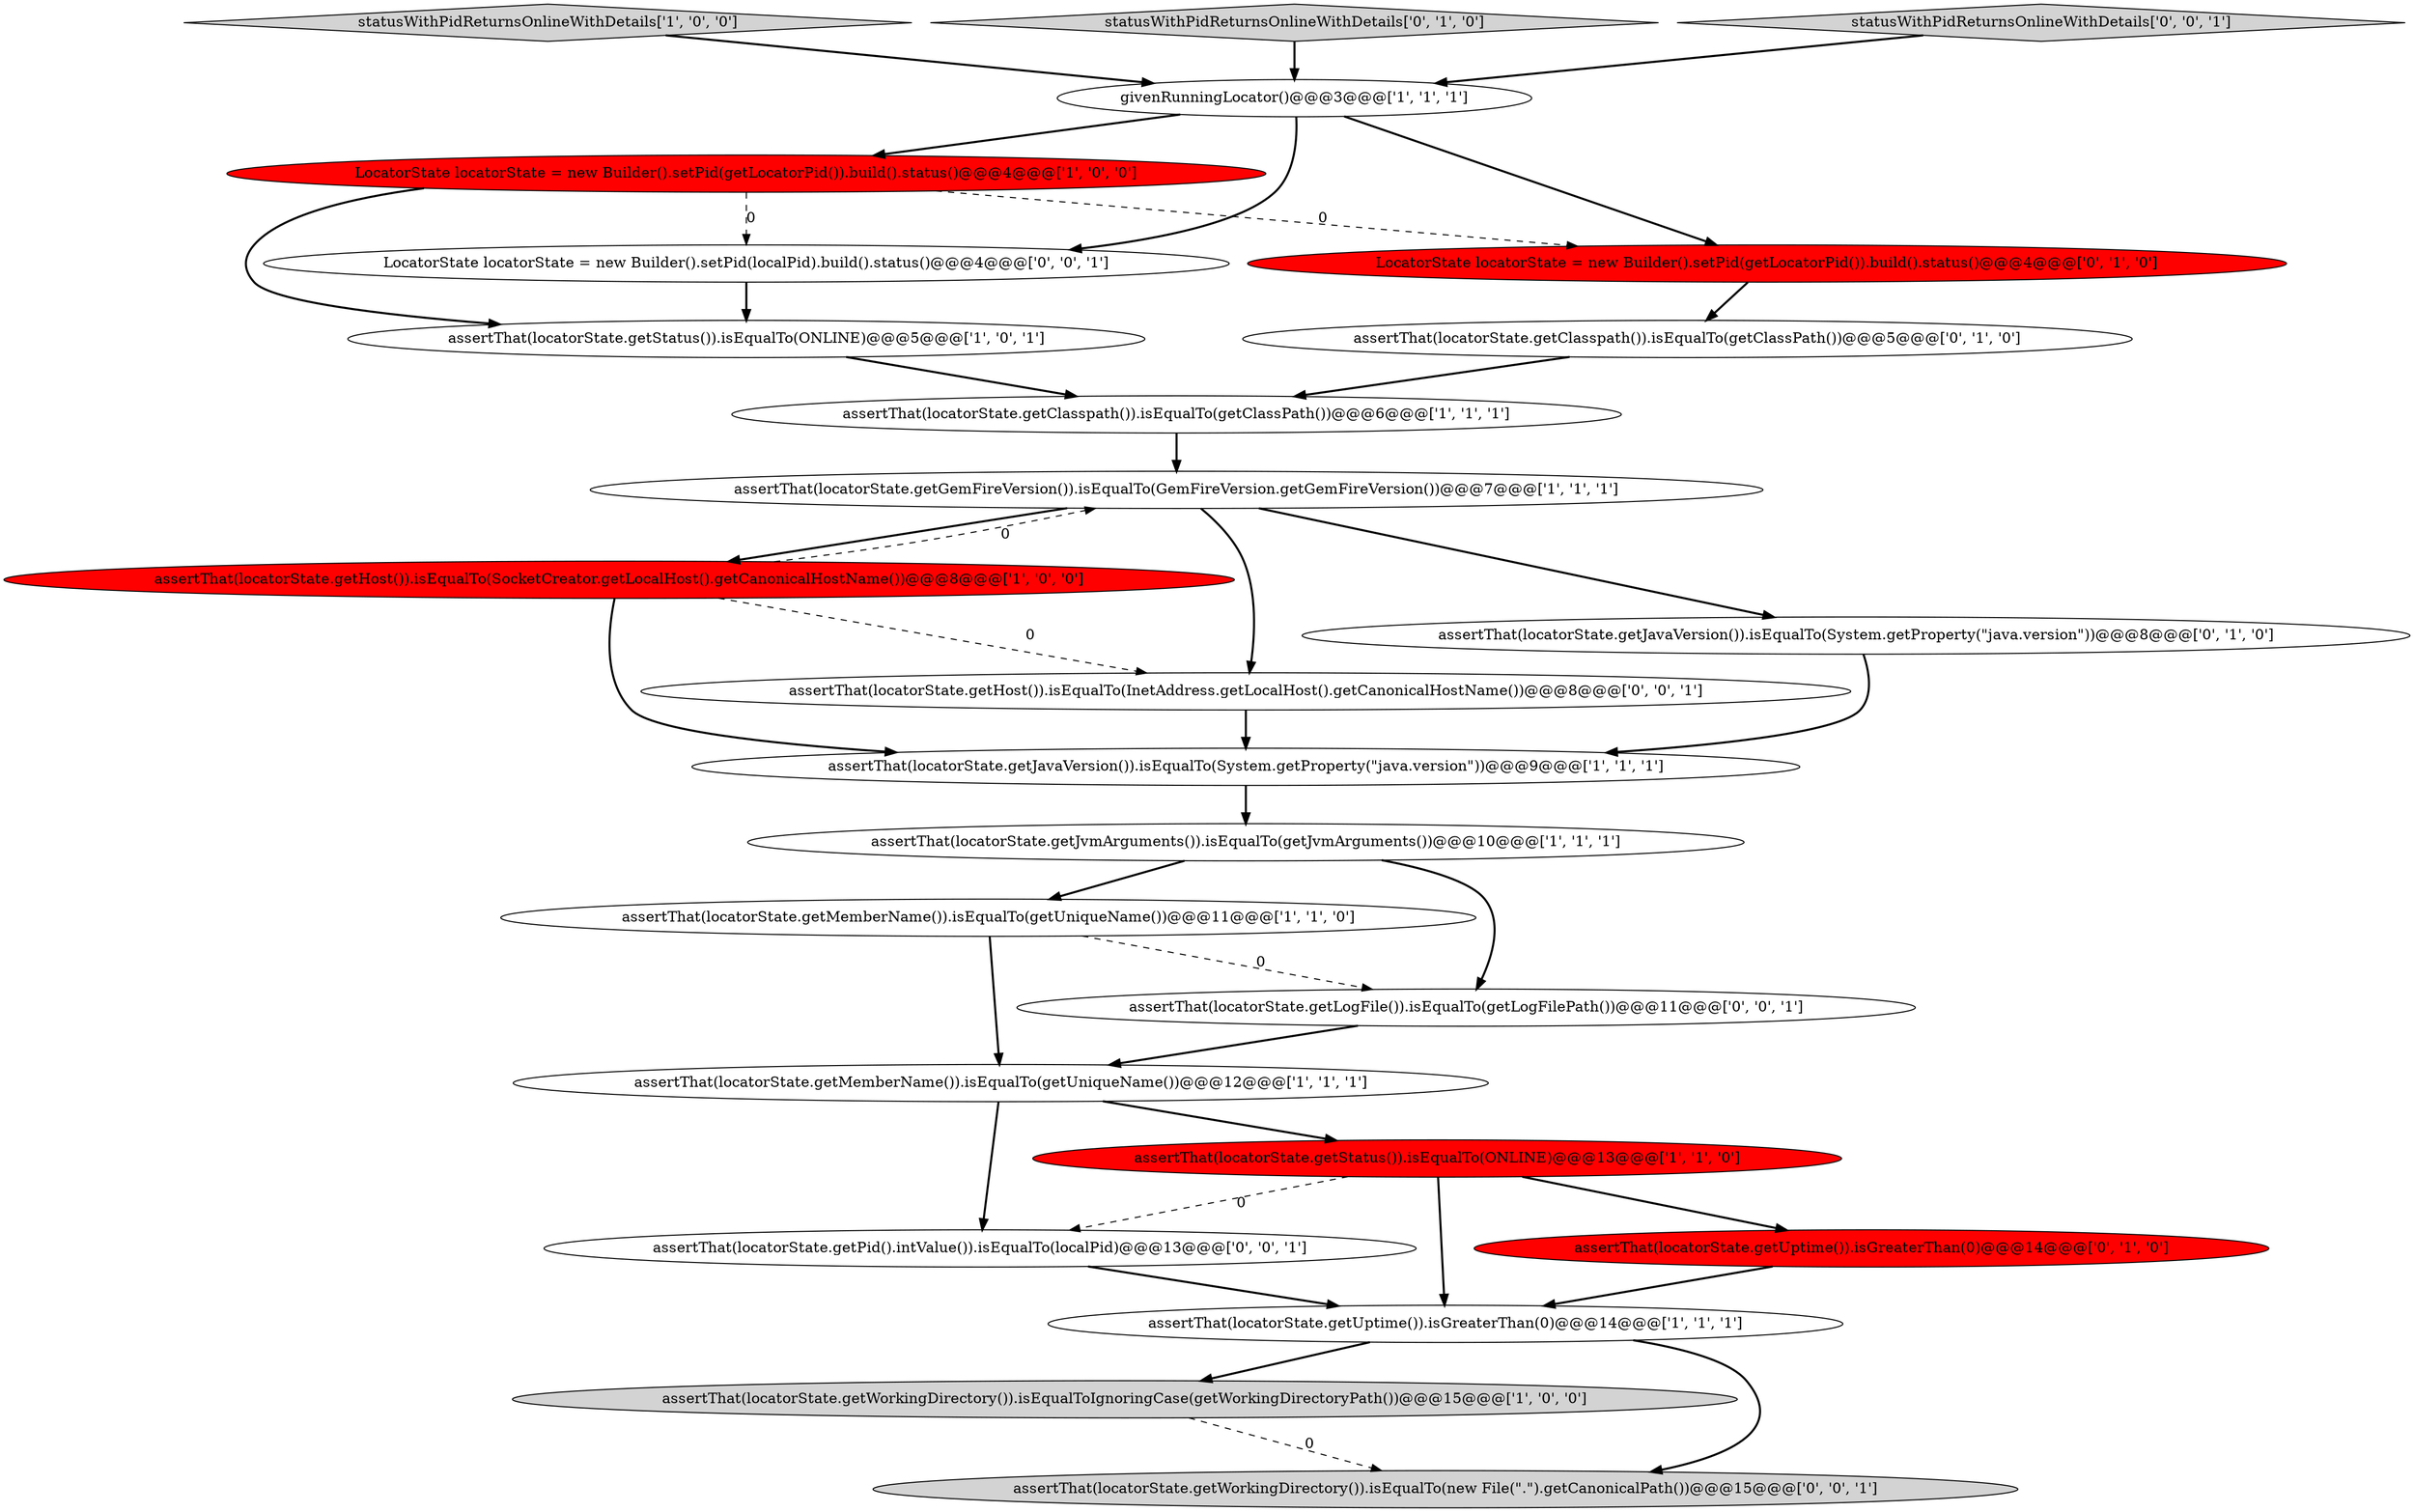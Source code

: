 digraph {
2 [style = filled, label = "statusWithPidReturnsOnlineWithDetails['1', '0', '0']", fillcolor = lightgray, shape = diamond image = "AAA0AAABBB1BBB"];
15 [style = filled, label = "statusWithPidReturnsOnlineWithDetails['0', '1', '0']", fillcolor = lightgray, shape = diamond image = "AAA0AAABBB2BBB"];
4 [style = filled, label = "assertThat(locatorState.getMemberName()).isEqualTo(getUniqueName())@@@12@@@['1', '1', '1']", fillcolor = white, shape = ellipse image = "AAA0AAABBB1BBB"];
10 [style = filled, label = "assertThat(locatorState.getHost()).isEqualTo(SocketCreator.getLocalHost().getCanonicalHostName())@@@8@@@['1', '0', '0']", fillcolor = red, shape = ellipse image = "AAA1AAABBB1BBB"];
17 [style = filled, label = "assertThat(locatorState.getUptime()).isGreaterThan(0)@@@14@@@['0', '1', '0']", fillcolor = red, shape = ellipse image = "AAA1AAABBB2BBB"];
0 [style = filled, label = "assertThat(locatorState.getGemFireVersion()).isEqualTo(GemFireVersion.getGemFireVersion())@@@7@@@['1', '1', '1']", fillcolor = white, shape = ellipse image = "AAA0AAABBB1BBB"];
14 [style = filled, label = "assertThat(locatorState.getJavaVersion()).isEqualTo(System.getProperty(\"java.version\"))@@@8@@@['0', '1', '0']", fillcolor = white, shape = ellipse image = "AAA0AAABBB2BBB"];
22 [style = filled, label = "LocatorState locatorState = new Builder().setPid(localPid).build().status()@@@4@@@['0', '0', '1']", fillcolor = white, shape = ellipse image = "AAA0AAABBB3BBB"];
6 [style = filled, label = "assertThat(locatorState.getMemberName()).isEqualTo(getUniqueName())@@@11@@@['1', '1', '0']", fillcolor = white, shape = ellipse image = "AAA0AAABBB1BBB"];
19 [style = filled, label = "statusWithPidReturnsOnlineWithDetails['0', '0', '1']", fillcolor = lightgray, shape = diamond image = "AAA0AAABBB3BBB"];
8 [style = filled, label = "assertThat(locatorState.getStatus()).isEqualTo(ONLINE)@@@13@@@['1', '1', '0']", fillcolor = red, shape = ellipse image = "AAA1AAABBB1BBB"];
20 [style = filled, label = "assertThat(locatorState.getLogFile()).isEqualTo(getLogFilePath())@@@11@@@['0', '0', '1']", fillcolor = white, shape = ellipse image = "AAA0AAABBB3BBB"];
1 [style = filled, label = "assertThat(locatorState.getStatus()).isEqualTo(ONLINE)@@@5@@@['1', '0', '1']", fillcolor = white, shape = ellipse image = "AAA0AAABBB1BBB"];
16 [style = filled, label = "LocatorState locatorState = new Builder().setPid(getLocatorPid()).build().status()@@@4@@@['0', '1', '0']", fillcolor = red, shape = ellipse image = "AAA1AAABBB2BBB"];
13 [style = filled, label = "assertThat(locatorState.getWorkingDirectory()).isEqualToIgnoringCase(getWorkingDirectoryPath())@@@15@@@['1', '0', '0']", fillcolor = lightgray, shape = ellipse image = "AAA0AAABBB1BBB"];
24 [style = filled, label = "assertThat(locatorState.getWorkingDirectory()).isEqualTo(new File(\".\").getCanonicalPath())@@@15@@@['0', '0', '1']", fillcolor = lightgray, shape = ellipse image = "AAA0AAABBB3BBB"];
3 [style = filled, label = "LocatorState locatorState = new Builder().setPid(getLocatorPid()).build().status()@@@4@@@['1', '0', '0']", fillcolor = red, shape = ellipse image = "AAA1AAABBB1BBB"];
21 [style = filled, label = "assertThat(locatorState.getHost()).isEqualTo(InetAddress.getLocalHost().getCanonicalHostName())@@@8@@@['0', '0', '1']", fillcolor = white, shape = ellipse image = "AAA0AAABBB3BBB"];
23 [style = filled, label = "assertThat(locatorState.getPid().intValue()).isEqualTo(localPid)@@@13@@@['0', '0', '1']", fillcolor = white, shape = ellipse image = "AAA0AAABBB3BBB"];
11 [style = filled, label = "assertThat(locatorState.getClasspath()).isEqualTo(getClassPath())@@@6@@@['1', '1', '1']", fillcolor = white, shape = ellipse image = "AAA0AAABBB1BBB"];
7 [style = filled, label = "givenRunningLocator()@@@3@@@['1', '1', '1']", fillcolor = white, shape = ellipse image = "AAA0AAABBB1BBB"];
12 [style = filled, label = "assertThat(locatorState.getUptime()).isGreaterThan(0)@@@14@@@['1', '1', '1']", fillcolor = white, shape = ellipse image = "AAA0AAABBB1BBB"];
5 [style = filled, label = "assertThat(locatorState.getJavaVersion()).isEqualTo(System.getProperty(\"java.version\"))@@@9@@@['1', '1', '1']", fillcolor = white, shape = ellipse image = "AAA0AAABBB1BBB"];
18 [style = filled, label = "assertThat(locatorState.getClasspath()).isEqualTo(getClassPath())@@@5@@@['0', '1', '0']", fillcolor = white, shape = ellipse image = "AAA0AAABBB2BBB"];
9 [style = filled, label = "assertThat(locatorState.getJvmArguments()).isEqualTo(getJvmArguments())@@@10@@@['1', '1', '1']", fillcolor = white, shape = ellipse image = "AAA0AAABBB1BBB"];
16->18 [style = bold, label=""];
10->21 [style = dashed, label="0"];
15->7 [style = bold, label=""];
3->1 [style = bold, label=""];
5->9 [style = bold, label=""];
6->20 [style = dashed, label="0"];
18->11 [style = bold, label=""];
9->20 [style = bold, label=""];
0->21 [style = bold, label=""];
3->22 [style = dashed, label="0"];
12->24 [style = bold, label=""];
7->3 [style = bold, label=""];
9->6 [style = bold, label=""];
1->11 [style = bold, label=""];
20->4 [style = bold, label=""];
8->17 [style = bold, label=""];
12->13 [style = bold, label=""];
6->4 [style = bold, label=""];
7->22 [style = bold, label=""];
21->5 [style = bold, label=""];
0->10 [style = bold, label=""];
11->0 [style = bold, label=""];
0->14 [style = bold, label=""];
17->12 [style = bold, label=""];
13->24 [style = dashed, label="0"];
10->5 [style = bold, label=""];
10->0 [style = dashed, label="0"];
7->16 [style = bold, label=""];
4->8 [style = bold, label=""];
23->12 [style = bold, label=""];
22->1 [style = bold, label=""];
2->7 [style = bold, label=""];
19->7 [style = bold, label=""];
8->12 [style = bold, label=""];
4->23 [style = bold, label=""];
3->16 [style = dashed, label="0"];
8->23 [style = dashed, label="0"];
14->5 [style = bold, label=""];
}
